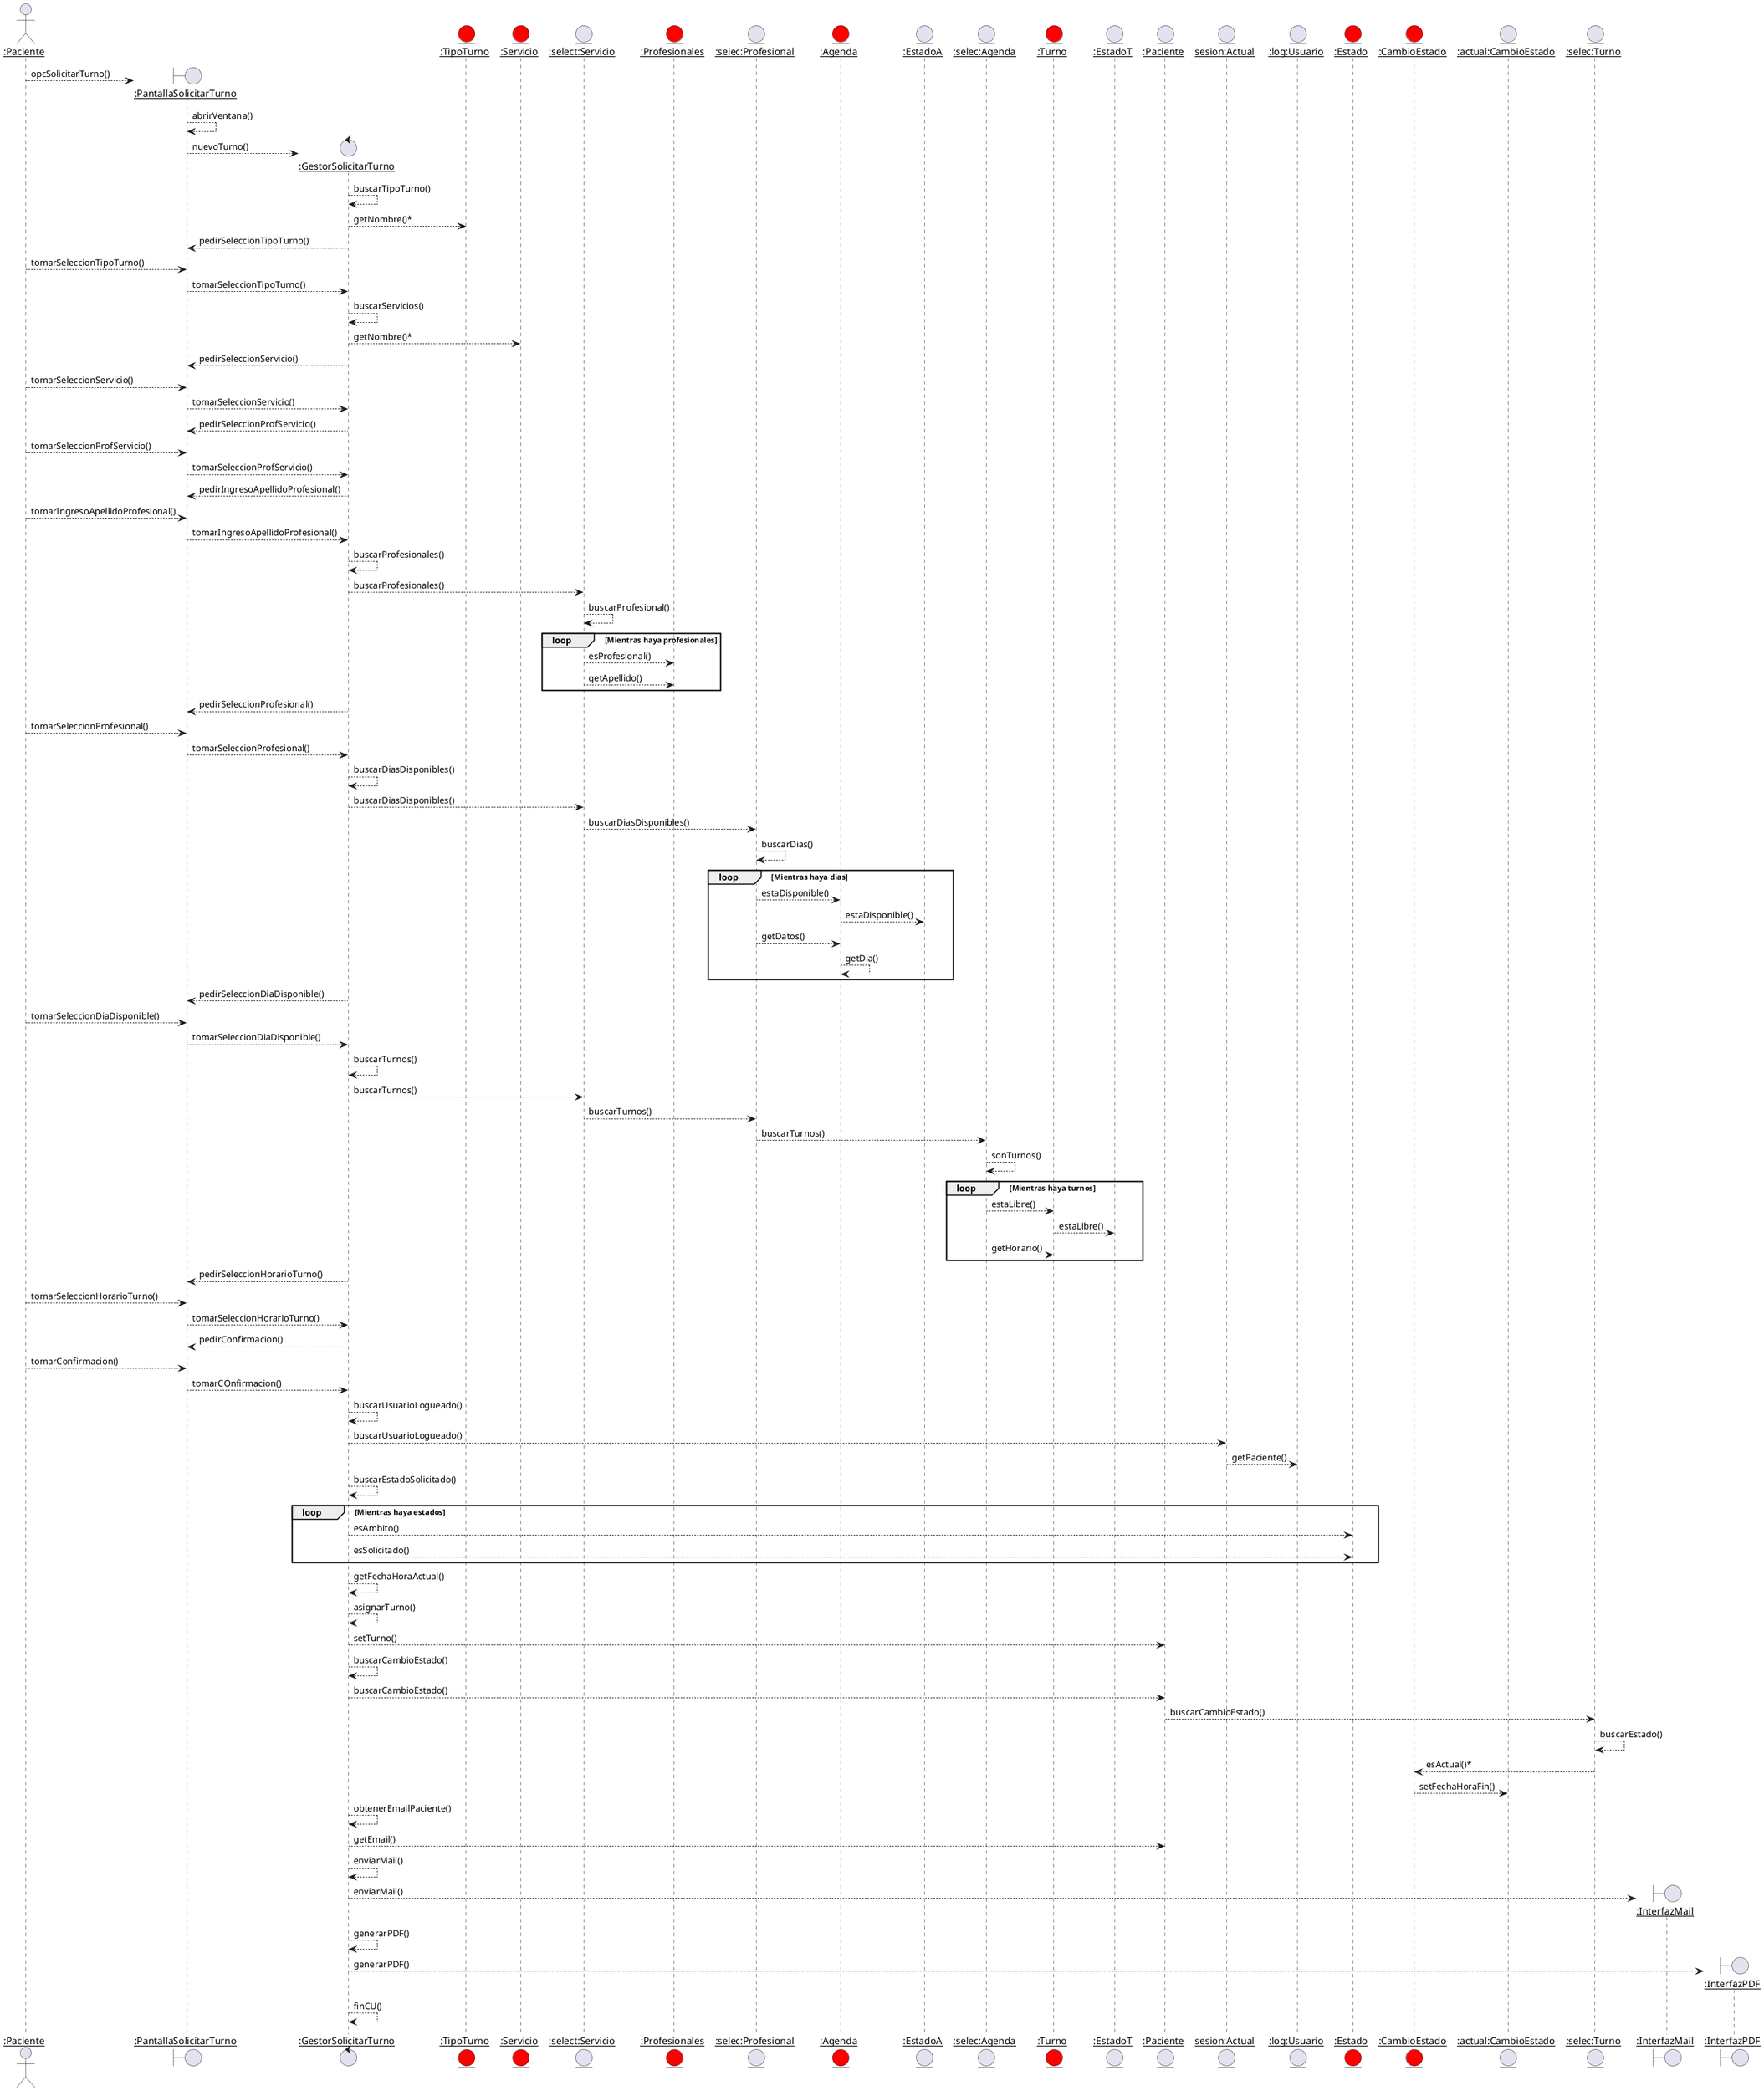 @startuml secuencia 

actor "__:Paciente__" as P 

create boundary "__:PantallaSolicitarTurno__" as PST 

P --> PST : opcSolicitarTurno()

PST --> PST : abrirVentana()

create control "__:GestorSolicitarTurno__" as GST 

PST --> GST : nuevoTurno()

GST --> GST : buscarTipoTurno()
entity "__:TipoTurno__" as TT #Red
GST --> TT : getNombre()*

GST --> PST : pedirSeleccionTipoTurno()
P --> PST : tomarSeleccionTipoTurno()

PST --> GST : tomarSeleccionTipoTurno()

entity "__:Servicio__" as S #Red
GST --> GST : buscarServicios()

GST --> S: getNombre()*

GST --> PST : pedirSeleccionServicio()

P --> PST : tomarSeleccionServicio()

PST --> GST : tomarSeleccionServicio()

GST --> PST : pedirSeleccionProfServicio()
P --> PST : tomarSeleccionProfServicio()
PST --> GST : tomarSeleccionProfServicio()

GST --> PST : pedirIngresoApellidoProfesional()
P --> PST : tomarIngresoApellidoProfesional()

PST --> GST : tomarIngresoApellidoProfesional()

GST --> GST : buscarProfesionales()

entity "__:select:Servicio__" as sS 
GST --> sS : buscarProfesionales()
entity "__:Profesionales__" as Profesional #red 
sS --> sS : buscarProfesional()
group loop [Mientras haya profesionales]
    sS --> Profesional : esProfesional()
    sS --> Profesional : getApellido()
end

GST --> PST : pedirSeleccionProfesional()

P --> PST : tomarSeleccionProfesional()
PST --> GST : tomarSeleccionProfesional()

entity "__:selec:Profesional__" as sP

GST --> GST : buscarDiasDisponibles()

GST --> sS : buscarDiasDisponibles()
sS --> sP : buscarDiasDisponibles()
entity "__:Agenda__" as A #red
entity "__:EstadoA__" as EA 
sP --> sP : buscarDias()

group loop [Mientras haya dias]
    sP --> A : estaDisponible()
    A --> EA : estaDisponible()
    sP --> A : getDatos()
    A --> A : getDia()
end

GST --> PST : pedirSeleccionDiaDisponible()
P --> PST : tomarSeleccionDiaDisponible()
PST --> GST : tomarSeleccionDiaDisponible()

GST --> GST : buscarTurnos()
GST --> sS :buscarTurnos()
sS --> sP : buscarTurnos()
entity "__:selec:Agenda__" as sA
sP --> sA : buscarTurnos()
sA --> sA : sonTurnos()
entity "__:Turno__" as T #red
entity "__:EstadoT__" as ET 
group loop [Mientras haya turnos]
    sA --> T : estaLibre()
    T --> ET : estaLibre()
    sA --> T : getHorario()
end
GST --> PST : pedirSeleccionHorarioTurno()

P --> PST : tomarSeleccionHorarioTurno()
PST --> GST : tomarSeleccionHorarioTurno()

GST --> PST : pedirConfirmacion()
P --> PST : tomarConfirmacion()
PST --> GST : tomarCOnfirmacion()

entity "__:Paciente__" as Paciente

entity "__sesion:Actual__" as sActual
entity "__:log:Usuario__" as lU 

GST --> GST :buscarUsuarioLogueado()
GST --> sActual : buscarUsuarioLogueado()
sActual --> lU : getPaciente()

GST --> GST : buscarEstadoSolicitado()
entity "__:Estado__" as E #red
group loop [Mientras haya estados]
    GST --> E : esAmbito()
    GST --> E : esSolicitado()
end
entity "__:CambioEstado__" as CE #red
entity "__:actual:CambioEstado__" as aCE
entity "__:selec:Turno__" as sT 
GST --> GST : getFechaHoraActual()

GST --> GST : asignarTurno()
GST --> Paciente : setTurno()
GST --> GST : buscarCambioEstado()
GST --> Paciente : buscarCambioEstado()
Paciente --> sT : buscarCambioEstado()
sT --> sT : buscarEstado()
sT --> CE : esActual()*
CE --> aCE : setFechaHoraFin()

GST --> GST : obtenerEmailPaciente()
GST --> Paciente : getEmail()

GST --> GST : enviarMail()
create boundary "__:InterfazMail__" as IM 
GST --> IM : enviarMail()
GST --> GST : generarPDF()
create boundary "__:InterfazPDF__" as IPDF
GST --> IPDF : generarPDF()
GST --> GST : finCU()

@enduml